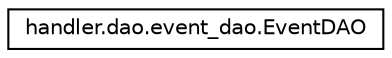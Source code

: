 digraph "Graphical Class Hierarchy"
{
  edge [fontname="Helvetica",fontsize="10",labelfontname="Helvetica",labelfontsize="10"];
  node [fontname="Helvetica",fontsize="10",shape=record];
  rankdir="LR";
  Node0 [label="handler.dao.event_dao.EventDAO",height=0.2,width=0.4,color="black", fillcolor="white", style="filled",URL="$classhandler_1_1dao_1_1event__dao_1_1_event_d_a_o.html"];
}
